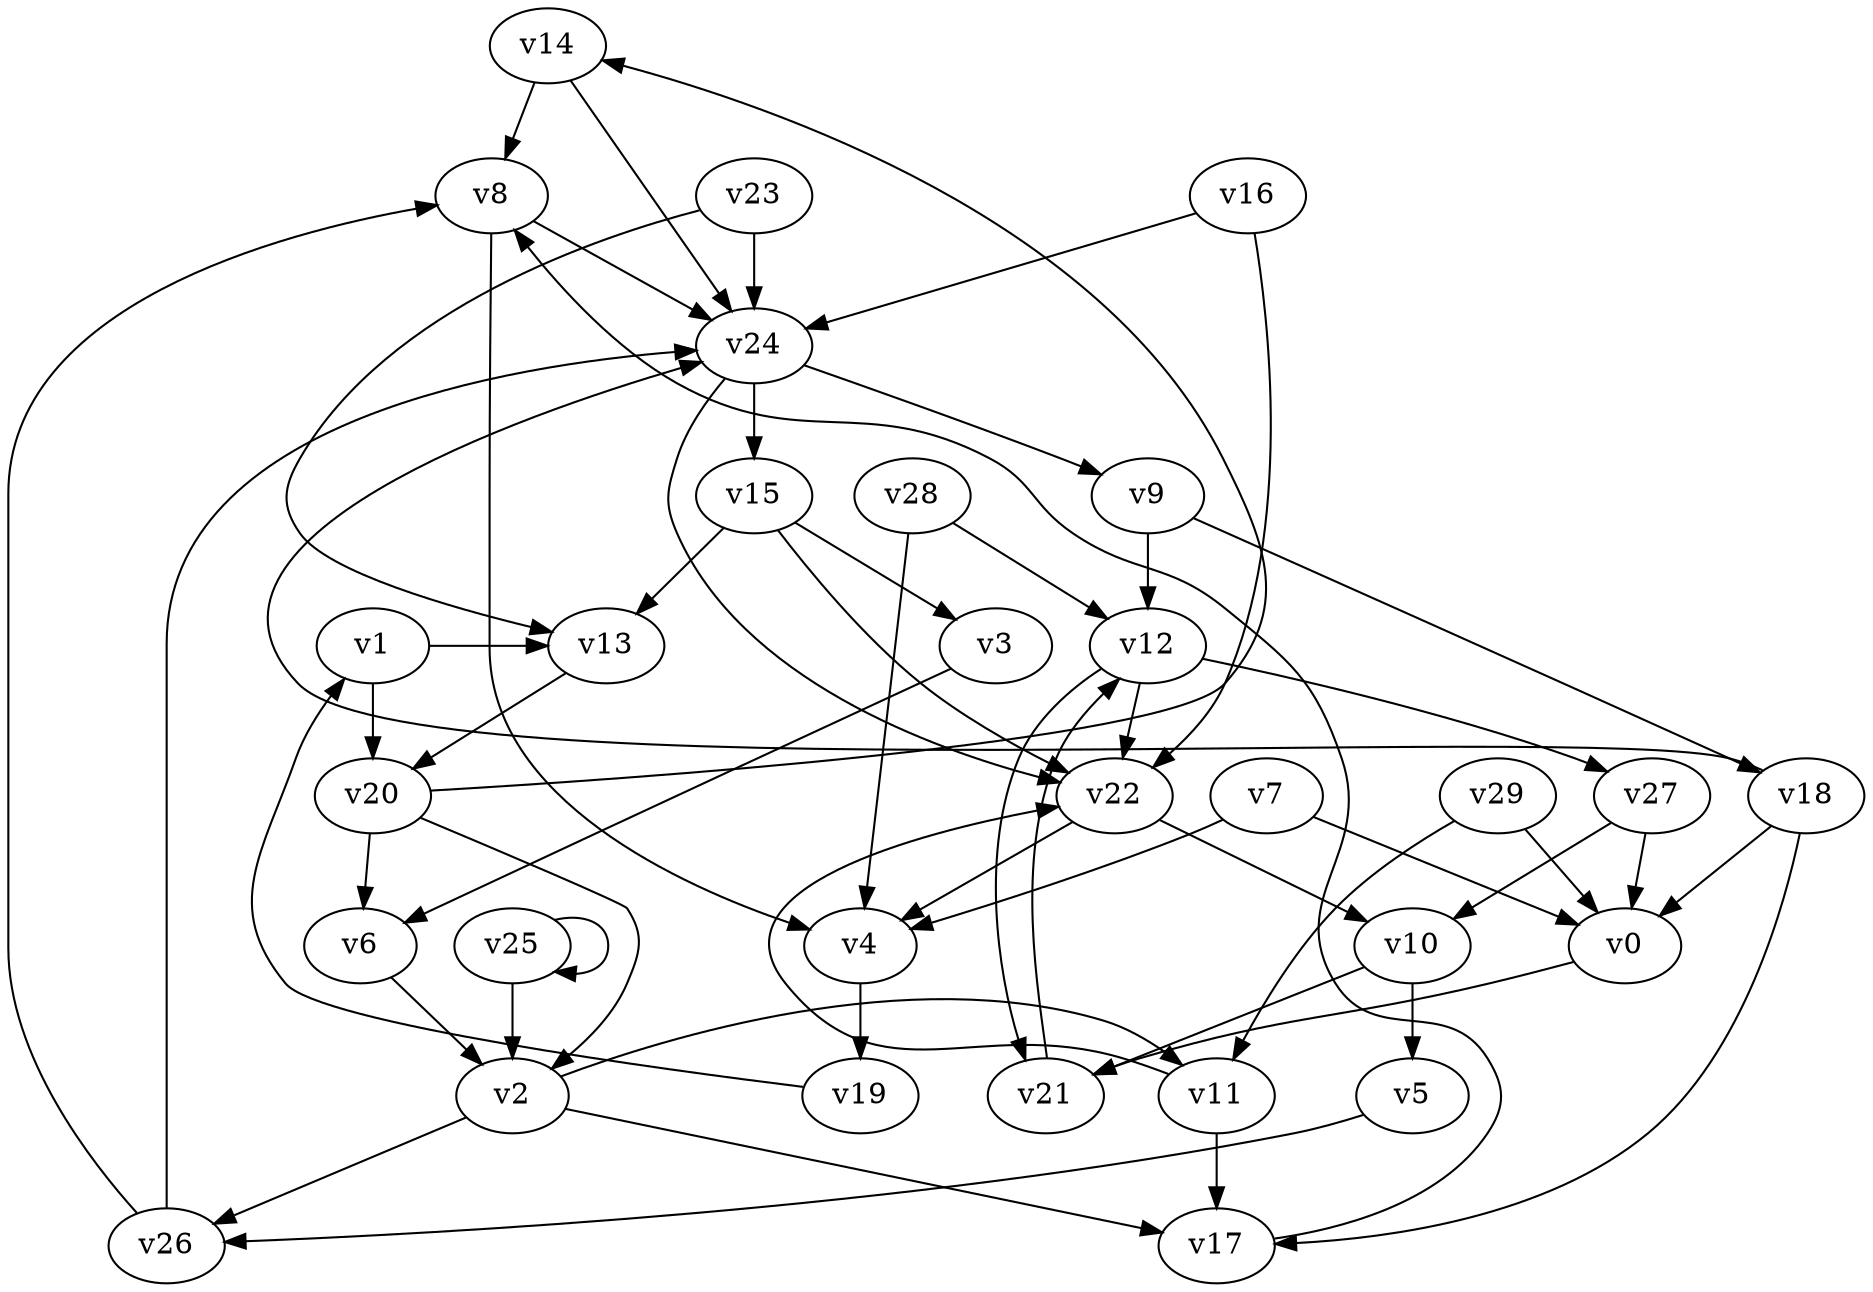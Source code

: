 // Benchmark game 36 - 30 vertices
// time_bound: 12
// targets: v23
digraph G {
    v0 [name="v0", player=0];
    v1 [name="v1", player=1];
    v2 [name="v2", player=1];
    v3 [name="v3", player=1];
    v4 [name="v4", player=1];
    v5 [name="v5", player=0];
    v6 [name="v6", player=1];
    v7 [name="v7", player=0];
    v8 [name="v8", player=1];
    v9 [name="v9", player=1];
    v10 [name="v10", player=1];
    v11 [name="v11", player=1];
    v12 [name="v12", player=0];
    v13 [name="v13", player=0];
    v14 [name="v14", player=1];
    v15 [name="v15", player=1];
    v16 [name="v16", player=1];
    v17 [name="v17", player=1];
    v18 [name="v18", player=1];
    v19 [name="v19", player=1];
    v20 [name="v20", player=0];
    v21 [name="v21", player=1];
    v22 [name="v22", player=1];
    v23 [name="v23", player=1, target=1];
    v24 [name="v24", player=0];
    v25 [name="v25", player=0];
    v26 [name="v26", player=1];
    v27 [name="v27", player=0];
    v28 [name="v28", player=1];
    v29 [name="v29", player=0];

    v0 -> v21 [constraint="t >= 1"];
    v1 -> v13 [constraint="t >= 4"];
    v2 -> v11 [constraint="t < 9"];
    v3 -> v6 [constraint="t mod 2 == 0"];
    v4 -> v19;
    v5 -> v26 [constraint="t mod 2 == 0"];
    v6 -> v2;
    v7 -> v4;
    v8 -> v24;
    v9 -> v18;
    v10 -> v5;
    v11 -> v22 [constraint="t < 12"];
    v12 -> v21;
    v13 -> v20;
    v14 -> v8;
    v15 -> v22;
    v16 -> v24;
    v17 -> v8 [constraint="t >= 3"];
    v18 -> v24 [constraint="t < 10"];
    v19 -> v1 [constraint="t < 7"];
    v20 -> v14 [constraint="t >= 5"];
    v21 -> v12 [constraint="t < 6"];
    v22 -> v4;
    v23 -> v13 [constraint="t mod 2 == 1"];
    v24 -> v22 [constraint="t >= 1"];
    v25 -> v2;
    v26 -> v8;
    v27 -> v0;
    v28 -> v4;
    v29 -> v0;
    v8 -> v4;
    v22 -> v10;
    v28 -> v12;
    v18 -> v0;
    v16 -> v22;
    v24 -> v15;
    v15 -> v13;
    v12 -> v27;
    v23 -> v24;
    v25 -> v25;
    v2 -> v17;
    v7 -> v0;
    v12 -> v22;
    v26 -> v24;
    v15 -> v3;
    v18 -> v17;
    v29 -> v11;
    v10 -> v21;
    v9 -> v12;
    v1 -> v20;
    v20 -> v2;
    v11 -> v17;
    v27 -> v10;
    v2 -> v26;
    v14 -> v24;
    v24 -> v9;
    v20 -> v6;
}
